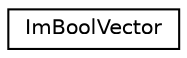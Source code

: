 digraph "Graphical Class Hierarchy"
{
  edge [fontname="Helvetica",fontsize="10",labelfontname="Helvetica",labelfontsize="10"];
  node [fontname="Helvetica",fontsize="10",shape=record];
  rankdir="LR";
  Node0 [label="ImBoolVector",height=0.2,width=0.4,color="black", fillcolor="white", style="filled",URL="$structImBoolVector.html"];
}
